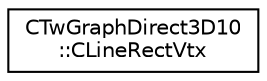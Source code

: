digraph "Graphical Class Hierarchy"
{
  edge [fontname="Helvetica",fontsize="10",labelfontname="Helvetica",labelfontsize="10"];
  node [fontname="Helvetica",fontsize="10",shape=record];
  rankdir="LR";
  Node1 [label="CTwGraphDirect3D10\l::CLineRectVtx",height=0.2,width=0.4,color="black", fillcolor="white", style="filled",URL="$struct_c_tw_graph_direct3_d10_1_1_c_line_rect_vtx.html"];
}
